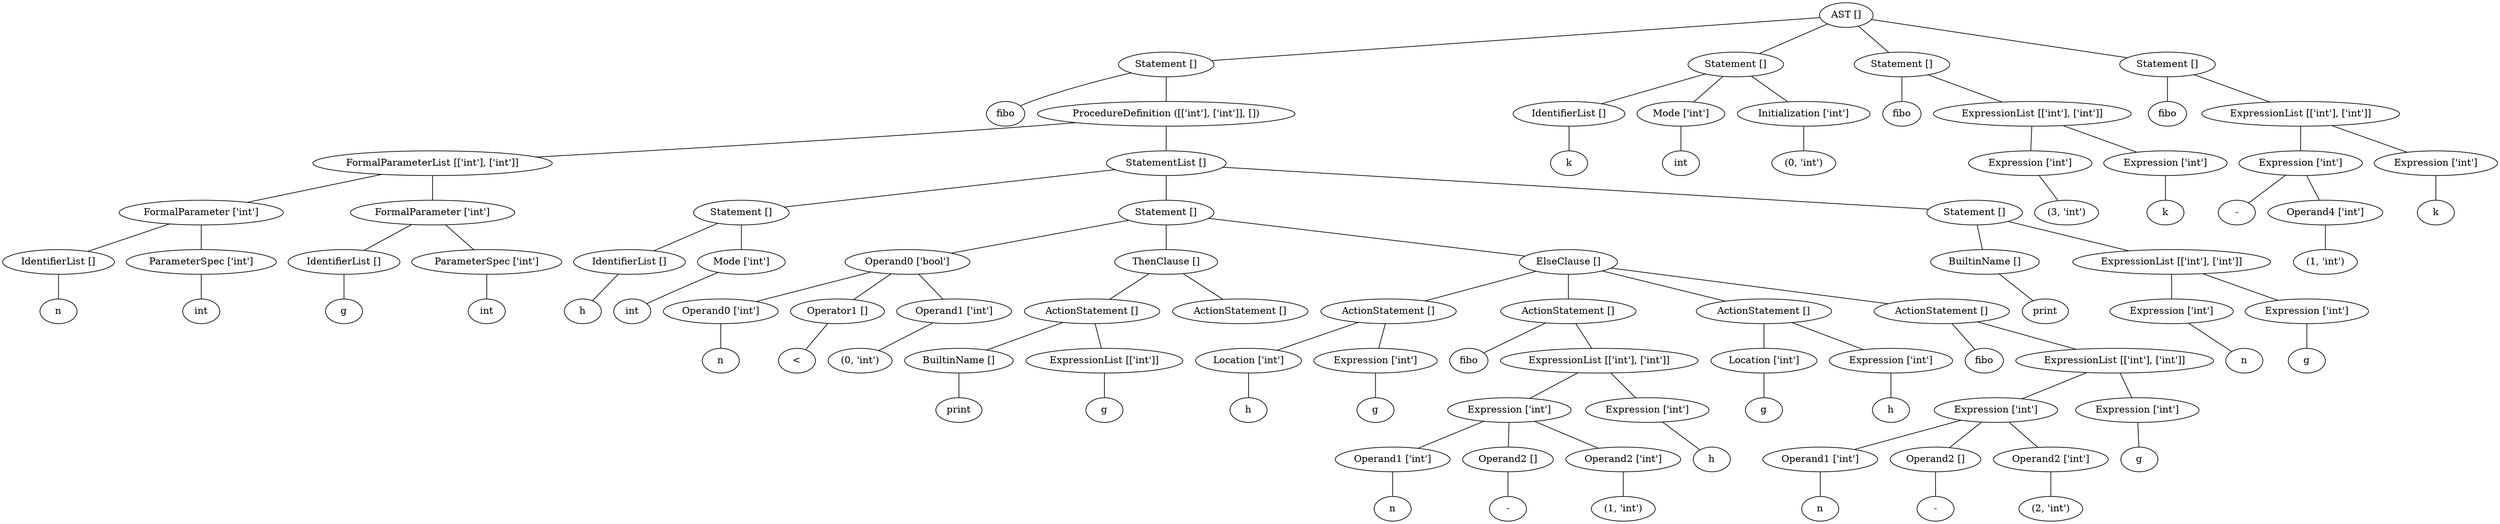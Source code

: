 graph G {
140556959682744 [label="AST []"];
140556957836064 [label="AST []"];
140556959682744 -- 140556957836064;
140556957836064 [label="Statement []"];
13268211390332152561 [label=fibo];
140556957836064 -- 13268211390332152561;
140556959550488 [label="Statement []"];
140556957836064 -- 140556959550488;
140556959550488 [label="ProcedureDefinition ([['int'], ['int']], [])"];
140556959548192 [label="ProcedureDefinition ([['int'], ['int']], [])"];
140556959550488 -- 140556959548192;
140556959548192 [label="FormalParameterList [['int'], ['int']]"];
140556959550432 [label="FormalParameterList [['int'], ['int']]"];
140556959548192 -- 140556959550432;
140556959550432 [label="FormalParameter ['int']"];
140556958053656 [label="FormalParameter ['int']"];
140556959550432 -- 140556958053656;
140556958053656 [label="IdentifierList []"];
13200050275803823716 [label=n];
140556958053656 -- 13200050275803823716;
140556959549144 [label="FormalParameter ['int']"];
140556959550432 -- 140556959549144;
140556959549144 [label="ParameterSpec ['int']"];
13731373343084600538 [label=int];
140556959549144 -- 13731373343084600538;
140556959549592 [label="FormalParameterList [['int'], ['int']]"];
140556959548192 -- 140556959549592;
140556959549592 [label="FormalParameter ['int']"];
140556959547632 [label="FormalParameter ['int']"];
140556959549592 -- 140556959547632;
140556959547632 [label="IdentifierList []"];
10583088125865890556 [label=g];
140556959547632 -- 10583088125865890556;
140556959551104 [label="FormalParameter ['int']"];
140556959549592 -- 140556959551104;
140556959551104 [label="ParameterSpec ['int']"];
11586519790076472310 [label=int];
140556959551104 -- 11586519790076472310;
140556959550152 [label="ProcedureDefinition ([['int'], ['int']], [])"];
140556959550488 -- 140556959550152;
140556959550152 [label="StatementList []"];
140556959547912 [label="StatementList []"];
140556959550152 -- 140556959547912;
140556959547912 [label="Statement []"];
140556959549368 [label="Statement []"];
140556959547912 -- 140556959549368;
140556959549368 [label="IdentifierList []"];
12134638475188554245 [label=h];
140556959549368 -- 12134638475188554245;
140556959549480 [label="Statement []"];
140556959547912 -- 140556959549480;
140556959549480 [label="Mode ['int']"];
12056962993227587841 [label=int];
140556959549480 -- 12056962993227587841;
140556959712704 [label="StatementList []"];
140556959550152 -- 140556959712704;
140556959712704 [label="Statement []"];
140556959711584 [label="Statement []"];
140556959712704 -- 140556959711584;
140556959711584 [label="Operand0 ['bool']"];
140556959547520 [label="Operand0 ['bool']"];
140556959711584 -- 140556959547520;
140556959547520 [label="Operand0 ['int']"];
13362436289887196115 [label=n];
140556959547520 -- 13362436289887196115;
140556959549200 [label="Operand0 ['bool']"];
140556959711584 -- 140556959549200;
140556959549200 [label="Operator1 []"];
9866303437767261102 [label="<"];
140556959549200 -- 9866303437767261102;
140556959711528 [label="Operand0 ['bool']"];
140556959711584 -- 140556959711528;
140556959711528 [label="Operand1 ['int']"];
10831690587563132901 [label="(0, 'int')"];
140556959711528 -- 10831690587563132901;
140556959712648 [label="Statement []"];
140556959712704 -- 140556959712648;
140556959712648 [label="ThenClause []"];
140556959712536 [label="ThenClause []"];
140556959712648 -- 140556959712536;
140556959712536 [label="ActionStatement []"];
140556959547968 [label="ActionStatement []"];
140556959712536 -- 140556959547968;
140556959547968 [label="BuiltinName []"];
11693520839125328400 [label=print];
140556959547968 -- 11693520839125328400;
140556959712256 [label="ActionStatement []"];
140556959712536 -- 140556959712256;
140556959712256 [label="ExpressionList [['int']]"];
11118080266885660899 [label=g];
140556959712256 -- 11118080266885660899;
140556959712480 [label="ThenClause []"];
140556959712648 -- 140556959712480;
140556959712480 [label="ActionStatement []"];
140556959715280 [label="Statement []"];
140556959712704 -- 140556959715280;
140556959715280 [label="ElseClause []"];
140556959713432 [label="ElseClause []"];
140556959715280 -- 140556959713432;
140556959713432 [label="ActionStatement []"];
140556959711304 [label="ActionStatement []"];
140556959713432 -- 140556959711304;
140556959711304 [label="Location ['int']"];
11923908686164228333 [label=h];
140556959711304 -- 11923908686164228333;
140556959713264 [label="ActionStatement []"];
140556959713432 -- 140556959713264;
140556959713264 [label="Expression ['int']"];
10130572054185157287 [label=g];
140556959713264 -- 10130572054185157287;
140556959714552 [label="ElseClause []"];
140556959715280 -- 140556959714552;
140556959714552 [label="ActionStatement []"];
12579190118818456626 [label=fibo];
140556959714552 -- 12579190118818456626;
140556959715000 [label="ActionStatement []"];
140556959714552 -- 140556959715000;
140556959715000 [label="ExpressionList [['int'], ['int']]"];
140556959714496 [label="ExpressionList [['int'], ['int']]"];
140556959715000 -- 140556959714496;
140556959714496 [label="Expression ['int']"];
140556959713880 [label="Expression ['int']"];
140556959714496 -- 140556959713880;
140556959713880 [label="Operand1 ['int']"];
9790470107540260625 [label=n];
140556959713880 -- 9790470107540260625;
140556959713936 [label="Expression ['int']"];
140556959714496 -- 140556959713936;
140556959713936 [label="Operand2 []"];
10052395839065958790 [label="-"];
140556959713936 -- 10052395839065958790;
140556959714328 [label="Expression ['int']"];
140556959714496 -- 140556959714328;
140556959714328 [label="Operand2 ['int']"];
12897863211885066748 [label="(1, 'int')"];
140556959714328 -- 12897863211885066748;
140556959714944 [label="ExpressionList [['int'], ['int']]"];
140556959715000 -- 140556959714944;
140556959714944 [label="Expression ['int']"];
12019751323203023034 [label=h];
140556959714944 -- 12019751323203023034;
140556959670680 [label="ElseClause []"];
140556959715280 -- 140556959670680;
140556959670680 [label="ActionStatement []"];
140556959713600 [label="ActionStatement []"];
140556959670680 -- 140556959713600;
140556959713600 [label="Location ['int']"];
10111031978623226808 [label=g];
140556959713600 -- 10111031978623226808;
140556959670512 [label="ActionStatement []"];
140556959670680 -- 140556959670512;
140556959670512 [label="Expression ['int']"];
11340644829485485685 [label=h];
140556959670512 -- 11340644829485485685;
140556959548304 [label="ElseClause []"];
140556959715280 -- 140556959548304;
140556959548304 [label="ActionStatement []"];
10550380134159873150 [label=fibo];
140556959548304 -- 10550380134159873150;
140556959549816 [label="ActionStatement []"];
140556959548304 -- 140556959549816;
140556959549816 [label="ExpressionList [['int'], ['int']]"];
140556959671632 [label="ExpressionList [['int'], ['int']]"];
140556959549816 -- 140556959671632;
140556959671632 [label="Expression ['int']"];
140556959670960 [label="Expression ['int']"];
140556959671632 -- 140556959670960;
140556959670960 [label="Operand1 ['int']"];
9573473007213449056 [label=n];
140556959670960 -- 9573473007213449056;
140556959671072 [label="Expression ['int']"];
140556959671632 -- 140556959671072;
140556959671072 [label="Operand2 []"];
11225323652971006926 [label="-"];
140556959671072 -- 11225323652971006926;
140556959671464 [label="Expression ['int']"];
140556959671632 -- 140556959671464;
140556959671464 [label="Operand2 ['int']"];
12048137494964422653 [label="(2, 'int')"];
140556959671464 -- 12048137494964422653;
140556959549984 [label="ExpressionList [['int'], ['int']]"];
140556959549816 -- 140556959549984;
140556959549984 [label="Expression ['int']"];
9366439955889312076 [label=g];
140556959549984 -- 9366439955889312076;
140556959551440 [label="StatementList []"];
140556959550152 -- 140556959551440;
140556959551440 [label="Statement []"];
140556959550040 [label="Statement []"];
140556959551440 -- 140556959550040;
140556959550040 [label="BuiltinName []"];
12496077423124807609 [label=print];
140556959550040 -- 12496077423124807609;
140556959683528 [label="Statement []"];
140556959551440 -- 140556959683528;
140556959683528 [label="ExpressionList [['int'], ['int']]"];
140556959548920 [label="ExpressionList [['int'], ['int']]"];
140556959683528 -- 140556959548920;
140556959548920 [label="Expression ['int']"];
11710882853434138811 [label=n];
140556959548920 -- 11710882853434138811;
140556959683752 [label="ExpressionList [['int'], ['int']]"];
140556959683528 -- 140556959683752;
140556959683752 [label="Expression ['int']"];
11031867160934073612 [label=g];
140556959683752 -- 11031867160934073612;
140556959685096 [label="AST []"];
140556959682744 -- 140556959685096;
140556959685096 [label="Statement []"];
140556959550600 [label="Statement []"];
140556959685096 -- 140556959550600;
140556959550600 [label="IdentifierList []"];
10727884237478269988 [label=k];
140556959550600 -- 10727884237478269988;
140556959547744 [label="Statement []"];
140556959685096 -- 140556959547744;
140556959547744 [label="Mode ['int']"];
13083027043450643718 [label=int];
140556959547744 -- 13083027043450643718;
140556959683248 [label="Statement []"];
140556959685096 -- 140556959683248;
140556959683248 [label="Initialization ['int']"];
9455138167941887278 [label="(0, 'int')"];
140556959683248 -- 9455138167941887278;
140556959682800 [label="AST []"];
140556959682744 -- 140556959682800;
140556959682800 [label="Statement []"];
11828012351765024094 [label=fibo];
140556959682800 -- 11828012351765024094;
140556959684536 [label="Statement []"];
140556959682800 -- 140556959684536;
140556959684536 [label="ExpressionList [['int'], ['int']]"];
140556959685768 [label="ExpressionList [['int'], ['int']]"];
140556959684536 -- 140556959685768;
140556959685768 [label="Expression ['int']"];
13520188475291529872 [label="(3, 'int')"];
140556959685768 -- 13520188475291529872;
140556959686496 [label="ExpressionList [['int'], ['int']]"];
140556959684536 -- 140556959686496;
140556959686496 [label="Expression ['int']"];
13620892892727607549 [label=k];
140556959686496 -- 13620892892727607549;
140556959686440 [label="AST []"];
140556959682744 -- 140556959686440;
140556959686440 [label="Statement []"];
12092226695533769272 [label=fibo];
140556959686440 -- 12092226695533769272;
140556959682912 [label="Statement []"];
140556959686440 -- 140556959682912;
140556959682912 [label="ExpressionList [['int'], ['int']]"];
140556959686272 [label="ExpressionList [['int'], ['int']]"];
140556959682912 -- 140556959686272;
140556959686272 [label="Expression ['int']"];
12535499816645864931 [label="-"];
140556959686272 -- 12535499816645864931;
140556959685152 [label="Expression ['int']"];
140556959686272 -- 140556959685152;
140556959685152 [label="Operand4 ['int']"];
9378699307235457340 [label="(1, 'int')"];
140556959685152 -- 9378699307235457340;
140556959683360 [label="ExpressionList [['int'], ['int']]"];
140556959682912 -- 140556959683360;
140556959683360 [label="Expression ['int']"];
13569257760100479969 [label=k];
140556959683360 -- 13569257760100479969;
}
